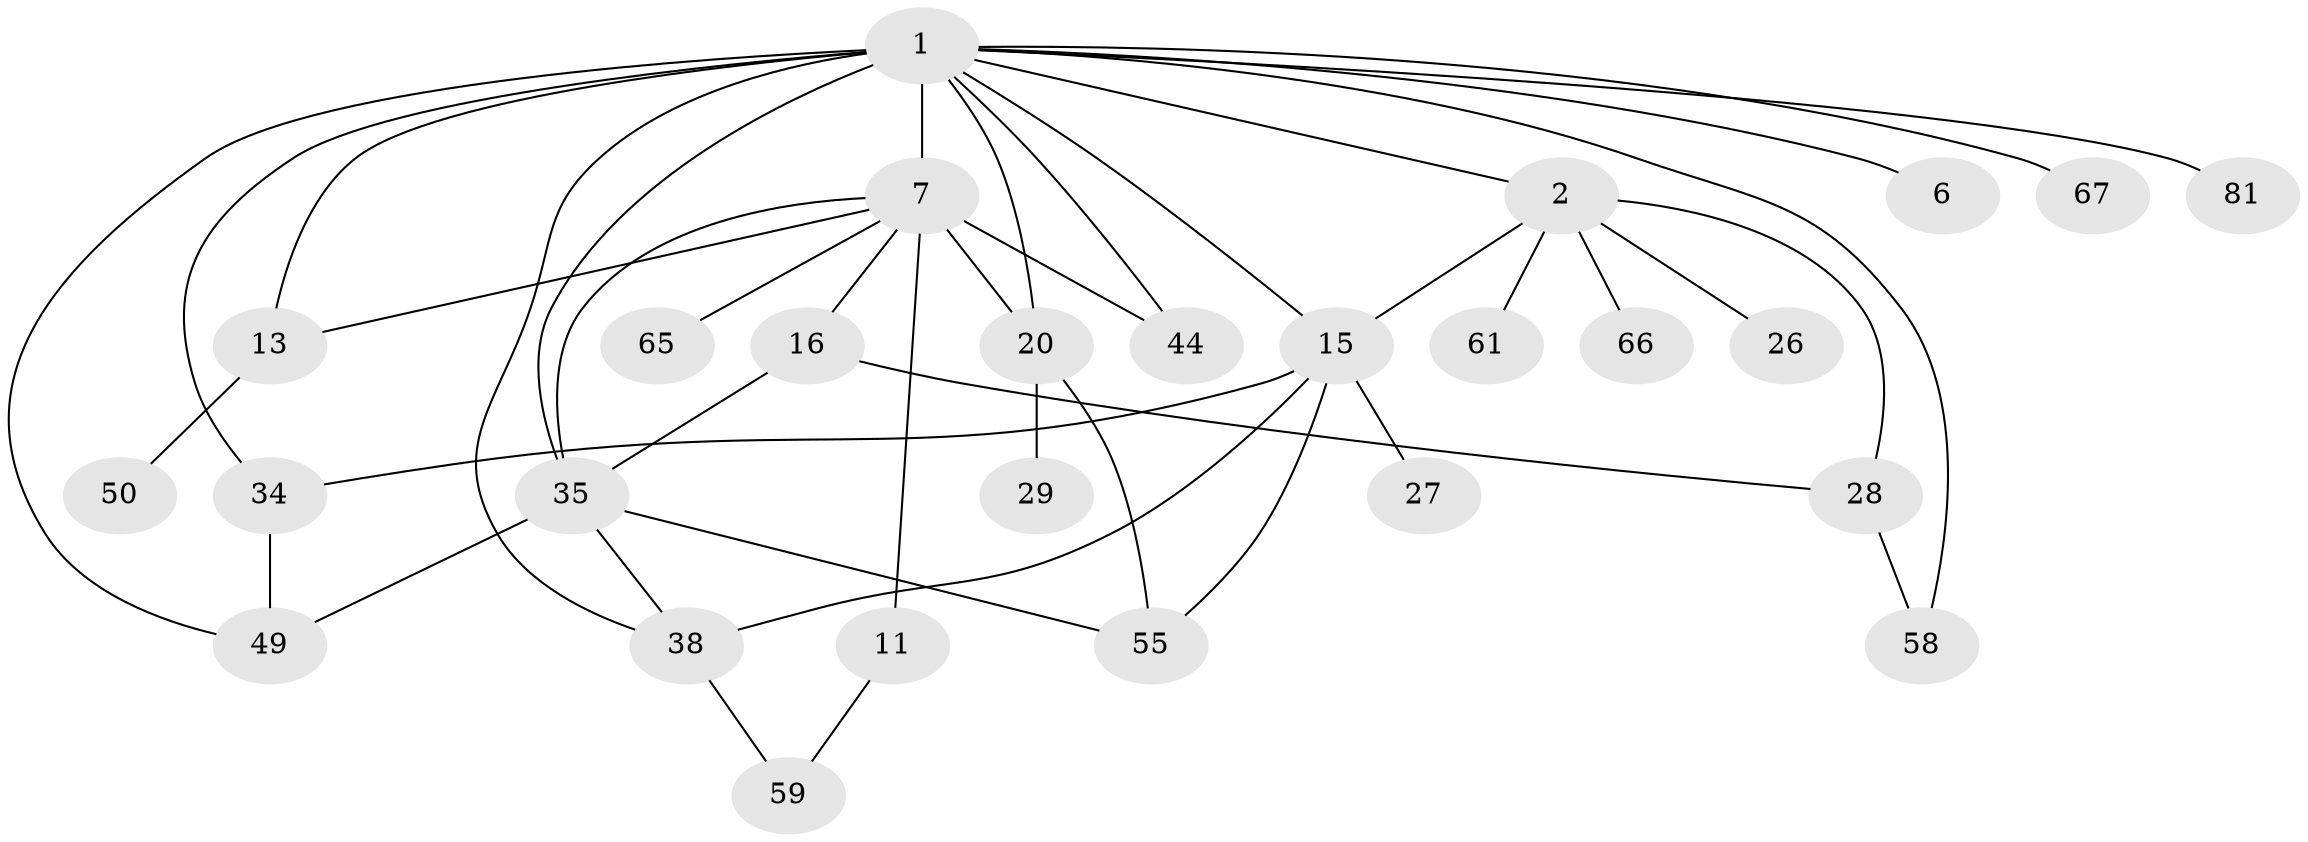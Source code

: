 // original degree distribution, {8: 0.011111111111111112, 6: 0.06666666666666667, 4: 0.05555555555555555, 2: 0.3111111111111111, 1: 0.28888888888888886, 3: 0.2, 5: 0.05555555555555555, 7: 0.011111111111111112}
// Generated by graph-tools (version 1.1) at 2025/17/03/04/25 18:17:01]
// undirected, 27 vertices, 42 edges
graph export_dot {
graph [start="1"]
  node [color=gray90,style=filled];
  1 [super="+5+17+3"];
  2 [super="+22"];
  6;
  7 [super="+19+8+75"];
  11 [super="+21"];
  13 [super="+48+77"];
  15 [super="+25+24"];
  16 [super="+31+60"];
  20 [super="+76"];
  26;
  27;
  28 [super="+62+56"];
  29 [super="+88"];
  34 [super="+39+69"];
  35 [super="+85+37+63+72"];
  38 [super="+45"];
  44 [super="+90"];
  49 [super="+51"];
  50;
  55 [super="+82+64"];
  58;
  59;
  61;
  65;
  66;
  67;
  81;
  1 -- 2 [weight=2];
  1 -- 6;
  1 -- 7 [weight=7];
  1 -- 13;
  1 -- 44;
  1 -- 34 [weight=2];
  1 -- 49;
  1 -- 58;
  1 -- 35;
  1 -- 67;
  1 -- 38;
  1 -- 15;
  1 -- 81;
  1 -- 20;
  2 -- 28;
  2 -- 66;
  2 -- 26 [weight=2];
  2 -- 61;
  2 -- 15;
  7 -- 11;
  7 -- 13;
  7 -- 65;
  7 -- 35;
  7 -- 44;
  7 -- 16;
  7 -- 20;
  11 -- 59;
  13 -- 50;
  15 -- 27;
  15 -- 55;
  15 -- 38;
  15 -- 34;
  16 -- 28;
  16 -- 35;
  20 -- 29;
  20 -- 55;
  28 -- 58;
  34 -- 49;
  35 -- 49;
  35 -- 38;
  35 -- 55;
  38 -- 59;
}
